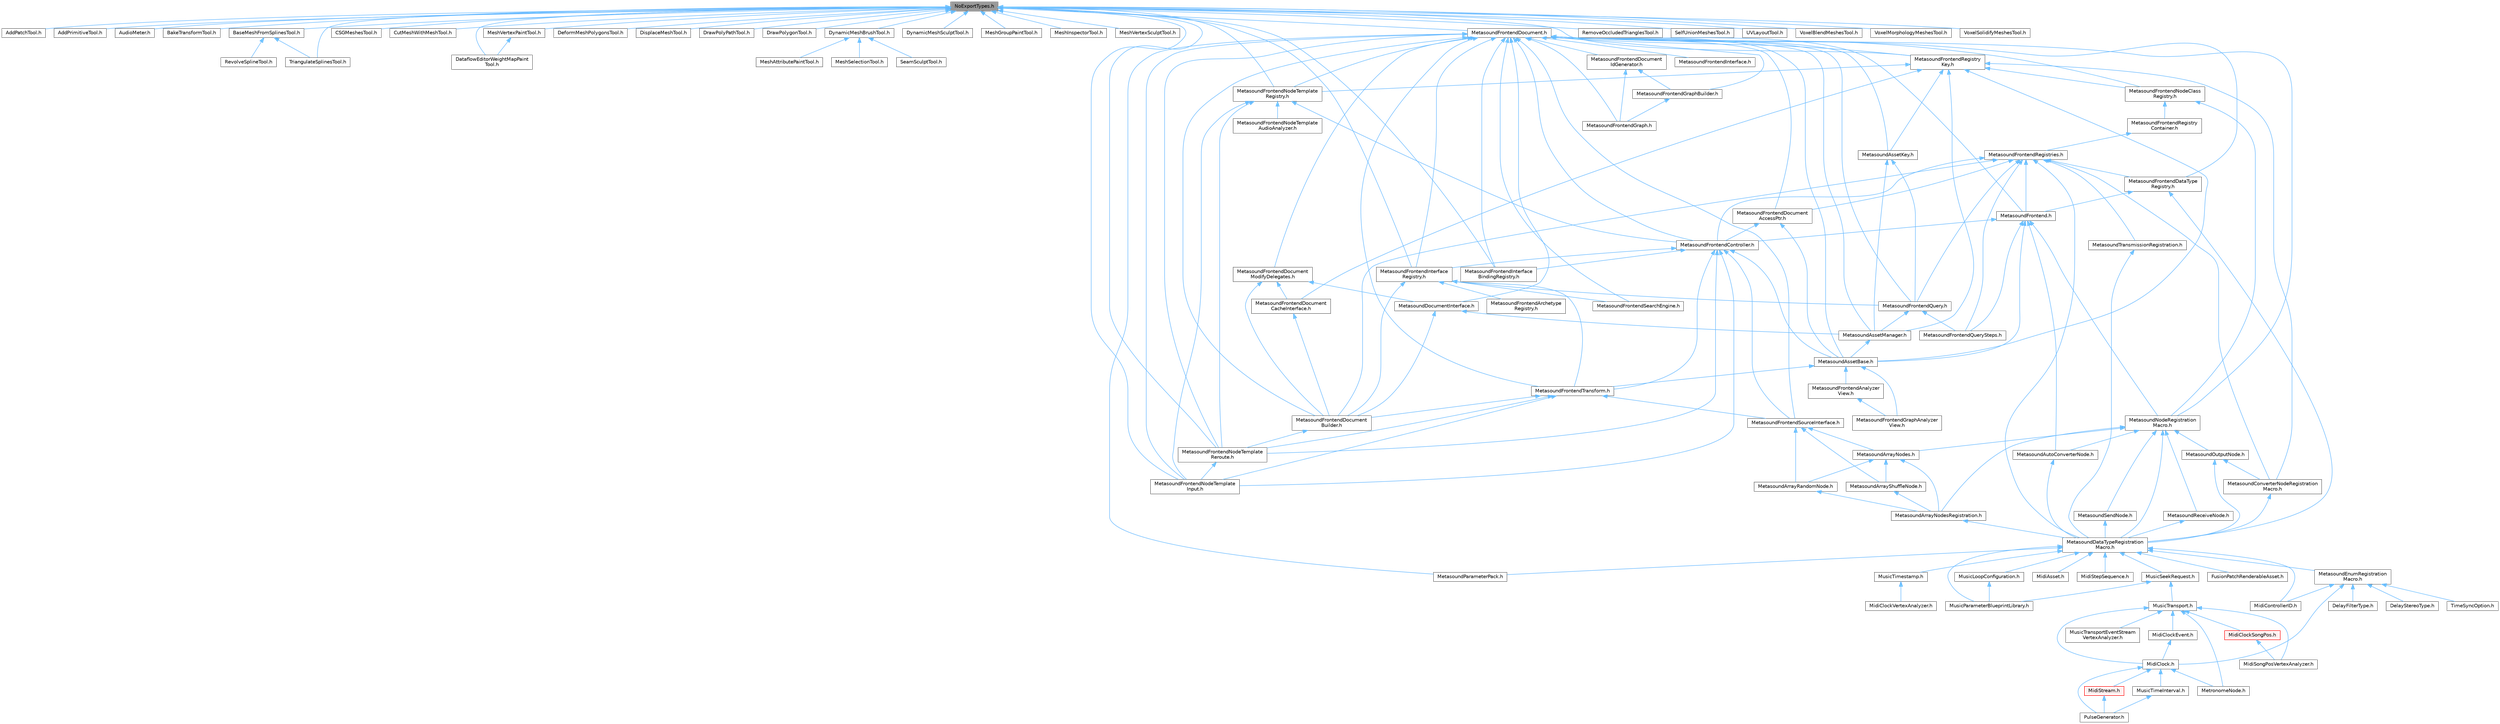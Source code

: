 digraph "NoExportTypes.h"
{
 // INTERACTIVE_SVG=YES
 // LATEX_PDF_SIZE
  bgcolor="transparent";
  edge [fontname=Helvetica,fontsize=10,labelfontname=Helvetica,labelfontsize=10];
  node [fontname=Helvetica,fontsize=10,shape=box,height=0.2,width=0.4];
  Node1 [id="Node000001",label="NoExportTypes.h",height=0.2,width=0.4,color="gray40", fillcolor="grey60", style="filled", fontcolor="black",tooltip=" "];
  Node1 -> Node2 [id="edge1_Node000001_Node000002",dir="back",color="steelblue1",style="solid",tooltip=" "];
  Node2 [id="Node000002",label="AddPatchTool.h",height=0.2,width=0.4,color="grey40", fillcolor="white", style="filled",URL="$d5/deb/AddPatchTool_8h.html",tooltip=" "];
  Node1 -> Node3 [id="edge2_Node000001_Node000003",dir="back",color="steelblue1",style="solid",tooltip=" "];
  Node3 [id="Node000003",label="AddPrimitiveTool.h",height=0.2,width=0.4,color="grey40", fillcolor="white", style="filled",URL="$d5/dbf/AddPrimitiveTool_8h.html",tooltip=" "];
  Node1 -> Node4 [id="edge3_Node000001_Node000004",dir="back",color="steelblue1",style="solid",tooltip=" "];
  Node4 [id="Node000004",label="AudioMeter.h",height=0.2,width=0.4,color="grey40", fillcolor="white", style="filled",URL="$de/db0/AudioMeter_8h.html",tooltip=" "];
  Node1 -> Node5 [id="edge4_Node000001_Node000005",dir="back",color="steelblue1",style="solid",tooltip=" "];
  Node5 [id="Node000005",label="BakeTransformTool.h",height=0.2,width=0.4,color="grey40", fillcolor="white", style="filled",URL="$dc/d39/BakeTransformTool_8h.html",tooltip=" "];
  Node1 -> Node6 [id="edge5_Node000001_Node000006",dir="back",color="steelblue1",style="solid",tooltip=" "];
  Node6 [id="Node000006",label="BaseMeshFromSplinesTool.h",height=0.2,width=0.4,color="grey40", fillcolor="white", style="filled",URL="$da/d31/BaseMeshFromSplinesTool_8h.html",tooltip=" "];
  Node6 -> Node7 [id="edge6_Node000006_Node000007",dir="back",color="steelblue1",style="solid",tooltip=" "];
  Node7 [id="Node000007",label="RevolveSplineTool.h",height=0.2,width=0.4,color="grey40", fillcolor="white", style="filled",URL="$d3/d36/RevolveSplineTool_8h.html",tooltip=" "];
  Node6 -> Node8 [id="edge7_Node000006_Node000008",dir="back",color="steelblue1",style="solid",tooltip=" "];
  Node8 [id="Node000008",label="TriangulateSplinesTool.h",height=0.2,width=0.4,color="grey40", fillcolor="white", style="filled",URL="$d9/de6/TriangulateSplinesTool_8h.html",tooltip=" "];
  Node1 -> Node9 [id="edge8_Node000001_Node000009",dir="back",color="steelblue1",style="solid",tooltip=" "];
  Node9 [id="Node000009",label="CSGMeshesTool.h",height=0.2,width=0.4,color="grey40", fillcolor="white", style="filled",URL="$db/dd1/CSGMeshesTool_8h.html",tooltip=" "];
  Node1 -> Node10 [id="edge9_Node000001_Node000010",dir="back",color="steelblue1",style="solid",tooltip=" "];
  Node10 [id="Node000010",label="CutMeshWithMeshTool.h",height=0.2,width=0.4,color="grey40", fillcolor="white", style="filled",URL="$d2/d2c/CutMeshWithMeshTool_8h.html",tooltip=" "];
  Node1 -> Node11 [id="edge10_Node000001_Node000011",dir="back",color="steelblue1",style="solid",tooltip=" "];
  Node11 [id="Node000011",label="DataflowEditorWeightMapPaint\lTool.h",height=0.2,width=0.4,color="grey40", fillcolor="white", style="filled",URL="$db/d46/DataflowEditorWeightMapPaintTool_8h.html",tooltip=" "];
  Node1 -> Node12 [id="edge11_Node000001_Node000012",dir="back",color="steelblue1",style="solid",tooltip=" "];
  Node12 [id="Node000012",label="DeformMeshPolygonsTool.h",height=0.2,width=0.4,color="grey40", fillcolor="white", style="filled",URL="$db/d72/DeformMeshPolygonsTool_8h.html",tooltip=" "];
  Node1 -> Node13 [id="edge12_Node000001_Node000013",dir="back",color="steelblue1",style="solid",tooltip=" "];
  Node13 [id="Node000013",label="DisplaceMeshTool.h",height=0.2,width=0.4,color="grey40", fillcolor="white", style="filled",URL="$da/d28/DisplaceMeshTool_8h.html",tooltip=" "];
  Node1 -> Node14 [id="edge13_Node000001_Node000014",dir="back",color="steelblue1",style="solid",tooltip=" "];
  Node14 [id="Node000014",label="DrawPolyPathTool.h",height=0.2,width=0.4,color="grey40", fillcolor="white", style="filled",URL="$dc/d3e/DrawPolyPathTool_8h.html",tooltip=" "];
  Node1 -> Node15 [id="edge14_Node000001_Node000015",dir="back",color="steelblue1",style="solid",tooltip=" "];
  Node15 [id="Node000015",label="DrawPolygonTool.h",height=0.2,width=0.4,color="grey40", fillcolor="white", style="filled",URL="$d0/d15/DrawPolygonTool_8h.html",tooltip=" "];
  Node1 -> Node16 [id="edge15_Node000001_Node000016",dir="back",color="steelblue1",style="solid",tooltip=" "];
  Node16 [id="Node000016",label="DynamicMeshBrushTool.h",height=0.2,width=0.4,color="grey40", fillcolor="white", style="filled",URL="$da/d04/DynamicMeshBrushTool_8h.html",tooltip=" "];
  Node16 -> Node17 [id="edge16_Node000016_Node000017",dir="back",color="steelblue1",style="solid",tooltip=" "];
  Node17 [id="Node000017",label="MeshAttributePaintTool.h",height=0.2,width=0.4,color="grey40", fillcolor="white", style="filled",URL="$d3/d29/MeshAttributePaintTool_8h.html",tooltip=" "];
  Node16 -> Node18 [id="edge17_Node000016_Node000018",dir="back",color="steelblue1",style="solid",tooltip=" "];
  Node18 [id="Node000018",label="MeshSelectionTool.h",height=0.2,width=0.4,color="grey40", fillcolor="white", style="filled",URL="$d8/d80/MeshSelectionTool_8h.html",tooltip=" "];
  Node16 -> Node19 [id="edge18_Node000016_Node000019",dir="back",color="steelblue1",style="solid",tooltip=" "];
  Node19 [id="Node000019",label="SeamSculptTool.h",height=0.2,width=0.4,color="grey40", fillcolor="white", style="filled",URL="$d1/d31/SeamSculptTool_8h.html",tooltip=" "];
  Node1 -> Node20 [id="edge19_Node000001_Node000020",dir="back",color="steelblue1",style="solid",tooltip=" "];
  Node20 [id="Node000020",label="DynamicMeshSculptTool.h",height=0.2,width=0.4,color="grey40", fillcolor="white", style="filled",URL="$d6/d16/DynamicMeshSculptTool_8h.html",tooltip=" "];
  Node1 -> Node21 [id="edge20_Node000001_Node000021",dir="back",color="steelblue1",style="solid",tooltip=" "];
  Node21 [id="Node000021",label="MeshGroupPaintTool.h",height=0.2,width=0.4,color="grey40", fillcolor="white", style="filled",URL="$dd/d04/MeshGroupPaintTool_8h.html",tooltip=" "];
  Node1 -> Node22 [id="edge21_Node000001_Node000022",dir="back",color="steelblue1",style="solid",tooltip=" "];
  Node22 [id="Node000022",label="MeshInspectorTool.h",height=0.2,width=0.4,color="grey40", fillcolor="white", style="filled",URL="$de/da1/MeshInspectorTool_8h.html",tooltip=" "];
  Node1 -> Node23 [id="edge22_Node000001_Node000023",dir="back",color="steelblue1",style="solid",tooltip=" "];
  Node23 [id="Node000023",label="MeshVertexPaintTool.h",height=0.2,width=0.4,color="grey40", fillcolor="white", style="filled",URL="$db/d74/MeshVertexPaintTool_8h.html",tooltip=" "];
  Node23 -> Node11 [id="edge23_Node000023_Node000011",dir="back",color="steelblue1",style="solid",tooltip=" "];
  Node1 -> Node24 [id="edge24_Node000001_Node000024",dir="back",color="steelblue1",style="solid",tooltip=" "];
  Node24 [id="Node000024",label="MeshVertexSculptTool.h",height=0.2,width=0.4,color="grey40", fillcolor="white", style="filled",URL="$dc/da6/MeshVertexSculptTool_8h.html",tooltip=" "];
  Node1 -> Node25 [id="edge25_Node000001_Node000025",dir="back",color="steelblue1",style="solid",tooltip=" "];
  Node25 [id="Node000025",label="MetasoundFrontendDocument.h",height=0.2,width=0.4,color="grey40", fillcolor="white", style="filled",URL="$d2/de7/MetasoundFrontendDocument_8h.html",tooltip=" "];
  Node25 -> Node26 [id="edge26_Node000025_Node000026",dir="back",color="steelblue1",style="solid",tooltip=" "];
  Node26 [id="Node000026",label="MetasoundAssetBase.h",height=0.2,width=0.4,color="grey40", fillcolor="white", style="filled",URL="$d5/d81/MetasoundAssetBase_8h.html",tooltip=" "];
  Node26 -> Node27 [id="edge27_Node000026_Node000027",dir="back",color="steelblue1",style="solid",tooltip=" "];
  Node27 [id="Node000027",label="MetasoundFrontendAnalyzer\lView.h",height=0.2,width=0.4,color="grey40", fillcolor="white", style="filled",URL="$d0/d5e/MetasoundFrontendAnalyzerView_8h.html",tooltip=" "];
  Node27 -> Node28 [id="edge28_Node000027_Node000028",dir="back",color="steelblue1",style="solid",tooltip=" "];
  Node28 [id="Node000028",label="MetasoundFrontendGraphAnalyzer\lView.h",height=0.2,width=0.4,color="grey40", fillcolor="white", style="filled",URL="$d6/dd1/MetasoundFrontendGraphAnalyzerView_8h.html",tooltip=" "];
  Node26 -> Node28 [id="edge29_Node000026_Node000028",dir="back",color="steelblue1",style="solid",tooltip=" "];
  Node26 -> Node29 [id="edge30_Node000026_Node000029",dir="back",color="steelblue1",style="solid",tooltip=" "];
  Node29 [id="Node000029",label="MetasoundFrontendTransform.h",height=0.2,width=0.4,color="grey40", fillcolor="white", style="filled",URL="$dc/d48/MetasoundFrontendTransform_8h.html",tooltip=" "];
  Node29 -> Node30 [id="edge31_Node000029_Node000030",dir="back",color="steelblue1",style="solid",tooltip=" "];
  Node30 [id="Node000030",label="MetasoundFrontendDocument\lBuilder.h",height=0.2,width=0.4,color="grey40", fillcolor="white", style="filled",URL="$da/dfa/MetasoundFrontendDocumentBuilder_8h.html",tooltip=" "];
  Node30 -> Node31 [id="edge32_Node000030_Node000031",dir="back",color="steelblue1",style="solid",tooltip=" "];
  Node31 [id="Node000031",label="MetasoundFrontendNodeTemplate\lReroute.h",height=0.2,width=0.4,color="grey40", fillcolor="white", style="filled",URL="$d7/d33/MetasoundFrontendNodeTemplateReroute_8h.html",tooltip=" "];
  Node31 -> Node32 [id="edge33_Node000031_Node000032",dir="back",color="steelblue1",style="solid",tooltip=" "];
  Node32 [id="Node000032",label="MetasoundFrontendNodeTemplate\lInput.h",height=0.2,width=0.4,color="grey40", fillcolor="white", style="filled",URL="$d6/d69/MetasoundFrontendNodeTemplateInput_8h.html",tooltip=" "];
  Node29 -> Node32 [id="edge34_Node000029_Node000032",dir="back",color="steelblue1",style="solid",tooltip=" "];
  Node29 -> Node31 [id="edge35_Node000029_Node000031",dir="back",color="steelblue1",style="solid",tooltip=" "];
  Node29 -> Node33 [id="edge36_Node000029_Node000033",dir="back",color="steelblue1",style="solid",tooltip=" "];
  Node33 [id="Node000033",label="MetasoundFrontendSourceInterface.h",height=0.2,width=0.4,color="grey40", fillcolor="white", style="filled",URL="$de/db5/MetasoundFrontendSourceInterface_8h.html",tooltip=" "];
  Node33 -> Node34 [id="edge37_Node000033_Node000034",dir="back",color="steelblue1",style="solid",tooltip=" "];
  Node34 [id="Node000034",label="MetasoundArrayNodes.h",height=0.2,width=0.4,color="grey40", fillcolor="white", style="filled",URL="$de/d05/MetasoundArrayNodes_8h.html",tooltip=" "];
  Node34 -> Node35 [id="edge38_Node000034_Node000035",dir="back",color="steelblue1",style="solid",tooltip=" "];
  Node35 [id="Node000035",label="MetasoundArrayNodesRegistration.h",height=0.2,width=0.4,color="grey40", fillcolor="white", style="filled",URL="$d2/d35/MetasoundArrayNodesRegistration_8h.html",tooltip=" "];
  Node35 -> Node36 [id="edge39_Node000035_Node000036",dir="back",color="steelblue1",style="solid",tooltip=" "];
  Node36 [id="Node000036",label="MetasoundDataTypeRegistration\lMacro.h",height=0.2,width=0.4,color="grey40", fillcolor="white", style="filled",URL="$d1/d2b/MetasoundDataTypeRegistrationMacro_8h.html",tooltip=" "];
  Node36 -> Node37 [id="edge40_Node000036_Node000037",dir="back",color="steelblue1",style="solid",tooltip=" "];
  Node37 [id="Node000037",label="FusionPatchRenderableAsset.h",height=0.2,width=0.4,color="grey40", fillcolor="white", style="filled",URL="$d0/dd5/FusionPatchRenderableAsset_8h.html",tooltip=" "];
  Node36 -> Node38 [id="edge41_Node000036_Node000038",dir="back",color="steelblue1",style="solid",tooltip=" "];
  Node38 [id="Node000038",label="MetasoundEnumRegistration\lMacro.h",height=0.2,width=0.4,color="grey40", fillcolor="white", style="filled",URL="$dd/da6/MetasoundEnumRegistrationMacro_8h.html",tooltip=" "];
  Node38 -> Node39 [id="edge42_Node000038_Node000039",dir="back",color="steelblue1",style="solid",tooltip=" "];
  Node39 [id="Node000039",label="DelayFilterType.h",height=0.2,width=0.4,color="grey40", fillcolor="white", style="filled",URL="$da/d13/DelayFilterType_8h.html",tooltip=" "];
  Node38 -> Node40 [id="edge43_Node000038_Node000040",dir="back",color="steelblue1",style="solid",tooltip=" "];
  Node40 [id="Node000040",label="DelayStereoType.h",height=0.2,width=0.4,color="grey40", fillcolor="white", style="filled",URL="$d4/db3/DelayStereoType_8h.html",tooltip=" "];
  Node38 -> Node41 [id="edge44_Node000038_Node000041",dir="back",color="steelblue1",style="solid",tooltip=" "];
  Node41 [id="Node000041",label="MidiClock.h",height=0.2,width=0.4,color="grey40", fillcolor="white", style="filled",URL="$df/d88/MidiClock_8h.html",tooltip=" "];
  Node41 -> Node42 [id="edge45_Node000041_Node000042",dir="back",color="steelblue1",style="solid",tooltip=" "];
  Node42 [id="Node000042",label="MetronomeNode.h",height=0.2,width=0.4,color="grey40", fillcolor="white", style="filled",URL="$d9/daa/MetronomeNode_8h.html",tooltip=" "];
  Node41 -> Node43 [id="edge46_Node000041_Node000043",dir="back",color="steelblue1",style="solid",tooltip=" "];
  Node43 [id="Node000043",label="MidiStream.h",height=0.2,width=0.4,color="red", fillcolor="#FFF0F0", style="filled",URL="$d8/ded/MidiStream_8h.html",tooltip=" "];
  Node43 -> Node47 [id="edge47_Node000043_Node000047",dir="back",color="steelblue1",style="solid",tooltip=" "];
  Node47 [id="Node000047",label="PulseGenerator.h",height=0.2,width=0.4,color="grey40", fillcolor="white", style="filled",URL="$da/db3/PulseGenerator_8h.html",tooltip=" "];
  Node41 -> Node49 [id="edge48_Node000041_Node000049",dir="back",color="steelblue1",style="solid",tooltip=" "];
  Node49 [id="Node000049",label="MusicTimeInterval.h",height=0.2,width=0.4,color="grey40", fillcolor="white", style="filled",URL="$dc/da7/MusicTimeInterval_8h.html",tooltip=" "];
  Node49 -> Node47 [id="edge49_Node000049_Node000047",dir="back",color="steelblue1",style="solid",tooltip=" "];
  Node41 -> Node47 [id="edge50_Node000041_Node000047",dir="back",color="steelblue1",style="solid",tooltip=" "];
  Node38 -> Node50 [id="edge51_Node000038_Node000050",dir="back",color="steelblue1",style="solid",tooltip=" "];
  Node50 [id="Node000050",label="MidiControllerID.h",height=0.2,width=0.4,color="grey40", fillcolor="white", style="filled",URL="$d0/d53/MidiControllerID_8h.html",tooltip=" "];
  Node38 -> Node51 [id="edge52_Node000038_Node000051",dir="back",color="steelblue1",style="solid",tooltip=" "];
  Node51 [id="Node000051",label="TimeSyncOption.h",height=0.2,width=0.4,color="grey40", fillcolor="white", style="filled",URL="$d4/dc5/HarmonixMetasound_2Public_2HarmonixMetasound_2DataTypes_2TimeSyncOption_8h.html",tooltip=" "];
  Node36 -> Node52 [id="edge53_Node000036_Node000052",dir="back",color="steelblue1",style="solid",tooltip=" "];
  Node52 [id="Node000052",label="MetasoundParameterPack.h",height=0.2,width=0.4,color="grey40", fillcolor="white", style="filled",URL="$d8/d84/MetasoundParameterPack_8h.html",tooltip=" "];
  Node36 -> Node53 [id="edge54_Node000036_Node000053",dir="back",color="steelblue1",style="solid",tooltip=" "];
  Node53 [id="Node000053",label="MidiAsset.h",height=0.2,width=0.4,color="grey40", fillcolor="white", style="filled",URL="$da/d6b/MidiAsset_8h.html",tooltip=" "];
  Node36 -> Node50 [id="edge55_Node000036_Node000050",dir="back",color="steelblue1",style="solid",tooltip=" "];
  Node36 -> Node54 [id="edge56_Node000036_Node000054",dir="back",color="steelblue1",style="solid",tooltip=" "];
  Node54 [id="Node000054",label="MidiStepSequence.h",height=0.2,width=0.4,color="grey40", fillcolor="white", style="filled",URL="$de/dbc/MidiStepSequence_8h.html",tooltip=" "];
  Node36 -> Node55 [id="edge57_Node000036_Node000055",dir="back",color="steelblue1",style="solid",tooltip=" "];
  Node55 [id="Node000055",label="MusicLoopConfiguration.h",height=0.2,width=0.4,color="grey40", fillcolor="white", style="filled",URL="$de/d33/MusicLoopConfiguration_8h.html",tooltip=" "];
  Node55 -> Node56 [id="edge58_Node000055_Node000056",dir="back",color="steelblue1",style="solid",tooltip=" "];
  Node56 [id="Node000056",label="MusicParameterBlueprintLibrary.h",height=0.2,width=0.4,color="grey40", fillcolor="white", style="filled",URL="$d0/d2e/MusicParameterBlueprintLibrary_8h.html",tooltip=" "];
  Node36 -> Node56 [id="edge59_Node000036_Node000056",dir="back",color="steelblue1",style="solid",tooltip=" "];
  Node36 -> Node57 [id="edge60_Node000036_Node000057",dir="back",color="steelblue1",style="solid",tooltip=" "];
  Node57 [id="Node000057",label="MusicSeekRequest.h",height=0.2,width=0.4,color="grey40", fillcolor="white", style="filled",URL="$d0/d38/MusicSeekRequest_8h.html",tooltip=" "];
  Node57 -> Node56 [id="edge61_Node000057_Node000056",dir="back",color="steelblue1",style="solid",tooltip=" "];
  Node57 -> Node58 [id="edge62_Node000057_Node000058",dir="back",color="steelblue1",style="solid",tooltip=" "];
  Node58 [id="Node000058",label="MusicTransport.h",height=0.2,width=0.4,color="grey40", fillcolor="white", style="filled",URL="$d2/d3d/MusicTransport_8h.html",tooltip=" "];
  Node58 -> Node42 [id="edge63_Node000058_Node000042",dir="back",color="steelblue1",style="solid",tooltip=" "];
  Node58 -> Node41 [id="edge64_Node000058_Node000041",dir="back",color="steelblue1",style="solid",tooltip=" "];
  Node58 -> Node59 [id="edge65_Node000058_Node000059",dir="back",color="steelblue1",style="solid",tooltip=" "];
  Node59 [id="Node000059",label="MidiClockEvent.h",height=0.2,width=0.4,color="grey40", fillcolor="white", style="filled",URL="$d7/d7d/MidiClockEvent_8h.html",tooltip=" "];
  Node59 -> Node41 [id="edge66_Node000059_Node000041",dir="back",color="steelblue1",style="solid",tooltip=" "];
  Node58 -> Node60 [id="edge67_Node000058_Node000060",dir="back",color="steelblue1",style="solid",tooltip=" "];
  Node60 [id="Node000060",label="MidiClockSongPos.h",height=0.2,width=0.4,color="red", fillcolor="#FFF0F0", style="filled",URL="$d2/d72/MidiClockSongPos_8h.html",tooltip=" "];
  Node60 -> Node62 [id="edge68_Node000060_Node000062",dir="back",color="steelblue1",style="solid",tooltip=" "];
  Node62 [id="Node000062",label="MidiSongPosVertexAnalyzer.h",height=0.2,width=0.4,color="grey40", fillcolor="white", style="filled",URL="$db/d10/MidiSongPosVertexAnalyzer_8h.html",tooltip=" "];
  Node58 -> Node62 [id="edge69_Node000058_Node000062",dir="back",color="steelblue1",style="solid",tooltip=" "];
  Node58 -> Node63 [id="edge70_Node000058_Node000063",dir="back",color="steelblue1",style="solid",tooltip=" "];
  Node63 [id="Node000063",label="MusicTransportEventStream\lVertexAnalyzer.h",height=0.2,width=0.4,color="grey40", fillcolor="white", style="filled",URL="$d1/da4/MusicTransportEventStreamVertexAnalyzer_8h.html",tooltip=" "];
  Node36 -> Node64 [id="edge71_Node000036_Node000064",dir="back",color="steelblue1",style="solid",tooltip=" "];
  Node64 [id="Node000064",label="MusicTimestamp.h",height=0.2,width=0.4,color="grey40", fillcolor="white", style="filled",URL="$dc/d8f/MusicTimestamp_8h.html",tooltip=" "];
  Node64 -> Node65 [id="edge72_Node000064_Node000065",dir="back",color="steelblue1",style="solid",tooltip=" "];
  Node65 [id="Node000065",label="MidiClockVertexAnalyzer.h",height=0.2,width=0.4,color="grey40", fillcolor="white", style="filled",URL="$d5/dfa/MidiClockVertexAnalyzer_8h.html",tooltip=" "];
  Node34 -> Node66 [id="edge73_Node000034_Node000066",dir="back",color="steelblue1",style="solid",tooltip=" "];
  Node66 [id="Node000066",label="MetasoundArrayRandomNode.h",height=0.2,width=0.4,color="grey40", fillcolor="white", style="filled",URL="$d3/d94/MetasoundArrayRandomNode_8h.html",tooltip=" "];
  Node66 -> Node35 [id="edge74_Node000066_Node000035",dir="back",color="steelblue1",style="solid",tooltip=" "];
  Node34 -> Node67 [id="edge75_Node000034_Node000067",dir="back",color="steelblue1",style="solid",tooltip=" "];
  Node67 [id="Node000067",label="MetasoundArrayShuffleNode.h",height=0.2,width=0.4,color="grey40", fillcolor="white", style="filled",URL="$db/dcb/MetasoundArrayShuffleNode_8h.html",tooltip=" "];
  Node67 -> Node35 [id="edge76_Node000067_Node000035",dir="back",color="steelblue1",style="solid",tooltip=" "];
  Node33 -> Node66 [id="edge77_Node000033_Node000066",dir="back",color="steelblue1",style="solid",tooltip=" "];
  Node33 -> Node67 [id="edge78_Node000033_Node000067",dir="back",color="steelblue1",style="solid",tooltip=" "];
  Node25 -> Node68 [id="edge79_Node000025_Node000068",dir="back",color="steelblue1",style="solid",tooltip=" "];
  Node68 [id="Node000068",label="MetasoundAssetKey.h",height=0.2,width=0.4,color="grey40", fillcolor="white", style="filled",URL="$d9/d63/MetasoundAssetKey_8h.html",tooltip=" "];
  Node68 -> Node69 [id="edge80_Node000068_Node000069",dir="back",color="steelblue1",style="solid",tooltip=" "];
  Node69 [id="Node000069",label="MetasoundAssetManager.h",height=0.2,width=0.4,color="grey40", fillcolor="white", style="filled",URL="$dd/da3/MetasoundAssetManager_8h.html",tooltip=" "];
  Node69 -> Node26 [id="edge81_Node000069_Node000026",dir="back",color="steelblue1",style="solid",tooltip=" "];
  Node68 -> Node70 [id="edge82_Node000068_Node000070",dir="back",color="steelblue1",style="solid",tooltip=" "];
  Node70 [id="Node000070",label="MetasoundFrontendQuery.h",height=0.2,width=0.4,color="grey40", fillcolor="white", style="filled",URL="$d6/dba/MetasoundFrontendQuery_8h.html",tooltip=" "];
  Node70 -> Node69 [id="edge83_Node000070_Node000069",dir="back",color="steelblue1",style="solid",tooltip=" "];
  Node70 -> Node71 [id="edge84_Node000070_Node000071",dir="back",color="steelblue1",style="solid",tooltip=" "];
  Node71 [id="Node000071",label="MetasoundFrontendQuerySteps.h",height=0.2,width=0.4,color="grey40", fillcolor="white", style="filled",URL="$d1/d63/MetasoundFrontendQuerySteps_8h.html",tooltip=" "];
  Node25 -> Node69 [id="edge85_Node000025_Node000069",dir="back",color="steelblue1",style="solid",tooltip=" "];
  Node25 -> Node72 [id="edge86_Node000025_Node000072",dir="back",color="steelblue1",style="solid",tooltip=" "];
  Node72 [id="Node000072",label="MetasoundDocumentInterface.h",height=0.2,width=0.4,color="grey40", fillcolor="white", style="filled",URL="$dd/dfb/MetasoundDocumentInterface_8h.html",tooltip=" "];
  Node72 -> Node69 [id="edge87_Node000072_Node000069",dir="back",color="steelblue1",style="solid",tooltip=" "];
  Node72 -> Node30 [id="edge88_Node000072_Node000030",dir="back",color="steelblue1",style="solid",tooltip=" "];
  Node25 -> Node73 [id="edge89_Node000025_Node000073",dir="back",color="steelblue1",style="solid",tooltip=" "];
  Node73 [id="Node000073",label="MetasoundFrontend.h",height=0.2,width=0.4,color="grey40", fillcolor="white", style="filled",URL="$d4/d31/MetasoundFrontend_8h.html",tooltip=" "];
  Node73 -> Node26 [id="edge90_Node000073_Node000026",dir="back",color="steelblue1",style="solid",tooltip=" "];
  Node73 -> Node74 [id="edge91_Node000073_Node000074",dir="back",color="steelblue1",style="solid",tooltip=" "];
  Node74 [id="Node000074",label="MetasoundAutoConverterNode.h",height=0.2,width=0.4,color="grey40", fillcolor="white", style="filled",URL="$de/d7e/MetasoundAutoConverterNode_8h.html",tooltip=" "];
  Node74 -> Node36 [id="edge92_Node000074_Node000036",dir="back",color="steelblue1",style="solid",tooltip=" "];
  Node73 -> Node75 [id="edge93_Node000073_Node000075",dir="back",color="steelblue1",style="solid",tooltip=" "];
  Node75 [id="Node000075",label="MetasoundFrontendController.h",height=0.2,width=0.4,color="grey40", fillcolor="white", style="filled",URL="$d0/d64/MetasoundFrontendController_8h.html",tooltip=" "];
  Node75 -> Node26 [id="edge94_Node000075_Node000026",dir="back",color="steelblue1",style="solid",tooltip=" "];
  Node75 -> Node76 [id="edge95_Node000075_Node000076",dir="back",color="steelblue1",style="solid",tooltip=" "];
  Node76 [id="Node000076",label="MetasoundFrontendInterface\lBindingRegistry.h",height=0.2,width=0.4,color="grey40", fillcolor="white", style="filled",URL="$da/de4/MetasoundFrontendInterfaceBindingRegistry_8h.html",tooltip=" "];
  Node75 -> Node77 [id="edge96_Node000075_Node000077",dir="back",color="steelblue1",style="solid",tooltip=" "];
  Node77 [id="Node000077",label="MetasoundFrontendInterface\lRegistry.h",height=0.2,width=0.4,color="grey40", fillcolor="white", style="filled",URL="$d7/d91/MetasoundFrontendInterfaceRegistry_8h.html",tooltip=" "];
  Node77 -> Node78 [id="edge97_Node000077_Node000078",dir="back",color="steelblue1",style="solid",tooltip=" "];
  Node78 [id="Node000078",label="MetasoundFrontendArchetype\lRegistry.h",height=0.2,width=0.4,color="grey40", fillcolor="white", style="filled",URL="$db/d0e/MetasoundFrontendArchetypeRegistry_8h.html",tooltip=" "];
  Node77 -> Node30 [id="edge98_Node000077_Node000030",dir="back",color="steelblue1",style="solid",tooltip=" "];
  Node77 -> Node70 [id="edge99_Node000077_Node000070",dir="back",color="steelblue1",style="solid",tooltip=" "];
  Node77 -> Node79 [id="edge100_Node000077_Node000079",dir="back",color="steelblue1",style="solid",tooltip=" "];
  Node79 [id="Node000079",label="MetasoundFrontendSearchEngine.h",height=0.2,width=0.4,color="grey40", fillcolor="white", style="filled",URL="$d3/de8/MetasoundFrontendSearchEngine_8h.html",tooltip=" "];
  Node77 -> Node29 [id="edge101_Node000077_Node000029",dir="back",color="steelblue1",style="solid",tooltip=" "];
  Node75 -> Node32 [id="edge102_Node000075_Node000032",dir="back",color="steelblue1",style="solid",tooltip=" "];
  Node75 -> Node31 [id="edge103_Node000075_Node000031",dir="back",color="steelblue1",style="solid",tooltip=" "];
  Node75 -> Node33 [id="edge104_Node000075_Node000033",dir="back",color="steelblue1",style="solid",tooltip=" "];
  Node75 -> Node29 [id="edge105_Node000075_Node000029",dir="back",color="steelblue1",style="solid",tooltip=" "];
  Node73 -> Node71 [id="edge106_Node000073_Node000071",dir="back",color="steelblue1",style="solid",tooltip=" "];
  Node73 -> Node80 [id="edge107_Node000073_Node000080",dir="back",color="steelblue1",style="solid",tooltip=" "];
  Node80 [id="Node000080",label="MetasoundNodeRegistration\lMacro.h",height=0.2,width=0.4,color="grey40", fillcolor="white", style="filled",URL="$d3/d0b/MetasoundNodeRegistrationMacro_8h.html",tooltip=" "];
  Node80 -> Node34 [id="edge108_Node000080_Node000034",dir="back",color="steelblue1",style="solid",tooltip=" "];
  Node80 -> Node35 [id="edge109_Node000080_Node000035",dir="back",color="steelblue1",style="solid",tooltip=" "];
  Node80 -> Node74 [id="edge110_Node000080_Node000074",dir="back",color="steelblue1",style="solid",tooltip=" "];
  Node80 -> Node36 [id="edge111_Node000080_Node000036",dir="back",color="steelblue1",style="solid",tooltip=" "];
  Node80 -> Node81 [id="edge112_Node000080_Node000081",dir="back",color="steelblue1",style="solid",tooltip=" "];
  Node81 [id="Node000081",label="MetasoundOutputNode.h",height=0.2,width=0.4,color="grey40", fillcolor="white", style="filled",URL="$d5/d06/MetasoundOutputNode_8h.html",tooltip=" "];
  Node81 -> Node82 [id="edge113_Node000081_Node000082",dir="back",color="steelblue1",style="solid",tooltip=" "];
  Node82 [id="Node000082",label="MetasoundConverterNodeRegistration\lMacro.h",height=0.2,width=0.4,color="grey40", fillcolor="white", style="filled",URL="$d1/de5/MetasoundConverterNodeRegistrationMacro_8h.html",tooltip=" "];
  Node82 -> Node36 [id="edge114_Node000082_Node000036",dir="back",color="steelblue1",style="solid",tooltip=" "];
  Node81 -> Node36 [id="edge115_Node000081_Node000036",dir="back",color="steelblue1",style="solid",tooltip=" "];
  Node80 -> Node83 [id="edge116_Node000080_Node000083",dir="back",color="steelblue1",style="solid",tooltip=" "];
  Node83 [id="Node000083",label="MetasoundReceiveNode.h",height=0.2,width=0.4,color="grey40", fillcolor="white", style="filled",URL="$d3/d08/MetasoundReceiveNode_8h.html",tooltip=" "];
  Node83 -> Node36 [id="edge117_Node000083_Node000036",dir="back",color="steelblue1",style="solid",tooltip=" "];
  Node80 -> Node84 [id="edge118_Node000080_Node000084",dir="back",color="steelblue1",style="solid",tooltip=" "];
  Node84 [id="Node000084",label="MetasoundSendNode.h",height=0.2,width=0.4,color="grey40", fillcolor="white", style="filled",URL="$dc/dca/MetasoundSendNode_8h.html",tooltip=" "];
  Node84 -> Node36 [id="edge119_Node000084_Node000036",dir="back",color="steelblue1",style="solid",tooltip=" "];
  Node25 -> Node75 [id="edge120_Node000025_Node000075",dir="back",color="steelblue1",style="solid",tooltip=" "];
  Node25 -> Node85 [id="edge121_Node000025_Node000085",dir="back",color="steelblue1",style="solid",tooltip=" "];
  Node85 [id="Node000085",label="MetasoundFrontendDataType\lRegistry.h",height=0.2,width=0.4,color="grey40", fillcolor="white", style="filled",URL="$d3/d48/MetasoundFrontendDataTypeRegistry_8h.html",tooltip=" "];
  Node85 -> Node36 [id="edge122_Node000085_Node000036",dir="back",color="steelblue1",style="solid",tooltip=" "];
  Node85 -> Node73 [id="edge123_Node000085_Node000073",dir="back",color="steelblue1",style="solid",tooltip=" "];
  Node25 -> Node86 [id="edge124_Node000025_Node000086",dir="back",color="steelblue1",style="solid",tooltip=" "];
  Node86 [id="Node000086",label="MetasoundFrontendDocument\lAccessPtr.h",height=0.2,width=0.4,color="grey40", fillcolor="white", style="filled",URL="$d6/daa/MetasoundFrontendDocumentAccessPtr_8h.html",tooltip=" "];
  Node86 -> Node26 [id="edge125_Node000086_Node000026",dir="back",color="steelblue1",style="solid",tooltip=" "];
  Node86 -> Node75 [id="edge126_Node000086_Node000075",dir="back",color="steelblue1",style="solid",tooltip=" "];
  Node25 -> Node30 [id="edge127_Node000025_Node000030",dir="back",color="steelblue1",style="solid",tooltip=" "];
  Node25 -> Node87 [id="edge128_Node000025_Node000087",dir="back",color="steelblue1",style="solid",tooltip=" "];
  Node87 [id="Node000087",label="MetasoundFrontendDocument\lIdGenerator.h",height=0.2,width=0.4,color="grey40", fillcolor="white", style="filled",URL="$dc/d7e/MetasoundFrontendDocumentIdGenerator_8h.html",tooltip=" "];
  Node87 -> Node88 [id="edge129_Node000087_Node000088",dir="back",color="steelblue1",style="solid",tooltip=" "];
  Node88 [id="Node000088",label="MetasoundFrontendGraph.h",height=0.2,width=0.4,color="grey40", fillcolor="white", style="filled",URL="$db/d4b/MetasoundFrontendGraph_8h.html",tooltip=" "];
  Node87 -> Node89 [id="edge130_Node000087_Node000089",dir="back",color="steelblue1",style="solid",tooltip=" "];
  Node89 [id="Node000089",label="MetasoundFrontendGraphBuilder.h",height=0.2,width=0.4,color="grey40", fillcolor="white", style="filled",URL="$d4/d98/MetasoundFrontendGraphBuilder_8h.html",tooltip=" "];
  Node89 -> Node88 [id="edge131_Node000089_Node000088",dir="back",color="steelblue1",style="solid",tooltip=" "];
  Node25 -> Node90 [id="edge132_Node000025_Node000090",dir="back",color="steelblue1",style="solid",tooltip=" "];
  Node90 [id="Node000090",label="MetasoundFrontendDocument\lModifyDelegates.h",height=0.2,width=0.4,color="grey40", fillcolor="white", style="filled",URL="$d8/dfc/MetasoundFrontendDocumentModifyDelegates_8h.html",tooltip=" "];
  Node90 -> Node72 [id="edge133_Node000090_Node000072",dir="back",color="steelblue1",style="solid",tooltip=" "];
  Node90 -> Node30 [id="edge134_Node000090_Node000030",dir="back",color="steelblue1",style="solid",tooltip=" "];
  Node90 -> Node91 [id="edge135_Node000090_Node000091",dir="back",color="steelblue1",style="solid",tooltip=" "];
  Node91 [id="Node000091",label="MetasoundFrontendDocument\lCacheInterface.h",height=0.2,width=0.4,color="grey40", fillcolor="white", style="filled",URL="$d9/d74/MetasoundFrontendDocumentCacheInterface_8h.html",tooltip=" "];
  Node91 -> Node30 [id="edge136_Node000091_Node000030",dir="back",color="steelblue1",style="solid",tooltip=" "];
  Node25 -> Node88 [id="edge137_Node000025_Node000088",dir="back",color="steelblue1",style="solid",tooltip=" "];
  Node25 -> Node89 [id="edge138_Node000025_Node000089",dir="back",color="steelblue1",style="solid",tooltip=" "];
  Node25 -> Node92 [id="edge139_Node000025_Node000092",dir="back",color="steelblue1",style="solid",tooltip=" "];
  Node92 [id="Node000092",label="MetasoundFrontendInterface.h",height=0.2,width=0.4,color="grey40", fillcolor="white", style="filled",URL="$df/d45/MetasoundFrontendInterface_8h.html",tooltip=" "];
  Node25 -> Node76 [id="edge140_Node000025_Node000076",dir="back",color="steelblue1",style="solid",tooltip=" "];
  Node25 -> Node77 [id="edge141_Node000025_Node000077",dir="back",color="steelblue1",style="solid",tooltip=" "];
  Node25 -> Node93 [id="edge142_Node000025_Node000093",dir="back",color="steelblue1",style="solid",tooltip=" "];
  Node93 [id="Node000093",label="MetasoundFrontendNodeClass\lRegistry.h",height=0.2,width=0.4,color="grey40", fillcolor="white", style="filled",URL="$d3/d29/MetasoundFrontendNodeClassRegistry_8h.html",tooltip=" "];
  Node93 -> Node94 [id="edge143_Node000093_Node000094",dir="back",color="steelblue1",style="solid",tooltip=" "];
  Node94 [id="Node000094",label="MetasoundFrontendRegistry\lContainer.h",height=0.2,width=0.4,color="grey40", fillcolor="white", style="filled",URL="$dd/d2f/MetasoundFrontendRegistryContainer_8h.html",tooltip=" "];
  Node94 -> Node95 [id="edge144_Node000094_Node000095",dir="back",color="steelblue1",style="solid",tooltip=" "];
  Node95 [id="Node000095",label="MetasoundFrontendRegistries.h",height=0.2,width=0.4,color="grey40", fillcolor="white", style="filled",URL="$db/d02/MetasoundFrontendRegistries_8h.html",tooltip=" "];
  Node95 -> Node82 [id="edge145_Node000095_Node000082",dir="back",color="steelblue1",style="solid",tooltip=" "];
  Node95 -> Node36 [id="edge146_Node000095_Node000036",dir="back",color="steelblue1",style="solid",tooltip=" "];
  Node95 -> Node73 [id="edge147_Node000095_Node000073",dir="back",color="steelblue1",style="solid",tooltip=" "];
  Node95 -> Node75 [id="edge148_Node000095_Node000075",dir="back",color="steelblue1",style="solid",tooltip=" "];
  Node95 -> Node85 [id="edge149_Node000095_Node000085",dir="back",color="steelblue1",style="solid",tooltip=" "];
  Node95 -> Node86 [id="edge150_Node000095_Node000086",dir="back",color="steelblue1",style="solid",tooltip=" "];
  Node95 -> Node30 [id="edge151_Node000095_Node000030",dir="back",color="steelblue1",style="solid",tooltip=" "];
  Node95 -> Node70 [id="edge152_Node000095_Node000070",dir="back",color="steelblue1",style="solid",tooltip=" "];
  Node95 -> Node71 [id="edge153_Node000095_Node000071",dir="back",color="steelblue1",style="solid",tooltip=" "];
  Node95 -> Node96 [id="edge154_Node000095_Node000096",dir="back",color="steelblue1",style="solid",tooltip=" "];
  Node96 [id="Node000096",label="MetasoundTransmissionRegistration.h",height=0.2,width=0.4,color="grey40", fillcolor="white", style="filled",URL="$d8/da5/MetasoundTransmissionRegistration_8h.html",tooltip=" "];
  Node96 -> Node36 [id="edge155_Node000096_Node000036",dir="back",color="steelblue1",style="solid",tooltip=" "];
  Node93 -> Node80 [id="edge156_Node000093_Node000080",dir="back",color="steelblue1",style="solid",tooltip=" "];
  Node25 -> Node32 [id="edge157_Node000025_Node000032",dir="back",color="steelblue1",style="solid",tooltip=" "];
  Node25 -> Node97 [id="edge158_Node000025_Node000097",dir="back",color="steelblue1",style="solid",tooltip=" "];
  Node97 [id="Node000097",label="MetasoundFrontendNodeTemplate\lRegistry.h",height=0.2,width=0.4,color="grey40", fillcolor="white", style="filled",URL="$d8/da9/MetasoundFrontendNodeTemplateRegistry_8h.html",tooltip=" "];
  Node97 -> Node75 [id="edge159_Node000097_Node000075",dir="back",color="steelblue1",style="solid",tooltip=" "];
  Node97 -> Node98 [id="edge160_Node000097_Node000098",dir="back",color="steelblue1",style="solid",tooltip=" "];
  Node98 [id="Node000098",label="MetasoundFrontendNodeTemplate\lAudioAnalyzer.h",height=0.2,width=0.4,color="grey40", fillcolor="white", style="filled",URL="$d7/dea/MetasoundFrontendNodeTemplateAudioAnalyzer_8h.html",tooltip=" "];
  Node97 -> Node32 [id="edge161_Node000097_Node000032",dir="back",color="steelblue1",style="solid",tooltip=" "];
  Node97 -> Node31 [id="edge162_Node000097_Node000031",dir="back",color="steelblue1",style="solid",tooltip=" "];
  Node25 -> Node31 [id="edge163_Node000025_Node000031",dir="back",color="steelblue1",style="solid",tooltip=" "];
  Node25 -> Node70 [id="edge164_Node000025_Node000070",dir="back",color="steelblue1",style="solid",tooltip=" "];
  Node25 -> Node99 [id="edge165_Node000025_Node000099",dir="back",color="steelblue1",style="solid",tooltip=" "];
  Node99 [id="Node000099",label="MetasoundFrontendRegistry\lKey.h",height=0.2,width=0.4,color="grey40", fillcolor="white", style="filled",URL="$d2/dfa/MetasoundFrontendRegistryKey_8h.html",tooltip=" "];
  Node99 -> Node26 [id="edge166_Node000099_Node000026",dir="back",color="steelblue1",style="solid",tooltip=" "];
  Node99 -> Node68 [id="edge167_Node000099_Node000068",dir="back",color="steelblue1",style="solid",tooltip=" "];
  Node99 -> Node69 [id="edge168_Node000099_Node000069",dir="back",color="steelblue1",style="solid",tooltip=" "];
  Node99 -> Node82 [id="edge169_Node000099_Node000082",dir="back",color="steelblue1",style="solid",tooltip=" "];
  Node99 -> Node91 [id="edge170_Node000099_Node000091",dir="back",color="steelblue1",style="solid",tooltip=" "];
  Node99 -> Node93 [id="edge171_Node000099_Node000093",dir="back",color="steelblue1",style="solid",tooltip=" "];
  Node99 -> Node97 [id="edge172_Node000099_Node000097",dir="back",color="steelblue1",style="solid",tooltip=" "];
  Node25 -> Node79 [id="edge173_Node000025_Node000079",dir="back",color="steelblue1",style="solid",tooltip=" "];
  Node25 -> Node33 [id="edge174_Node000025_Node000033",dir="back",color="steelblue1",style="solid",tooltip=" "];
  Node25 -> Node29 [id="edge175_Node000025_Node000029",dir="back",color="steelblue1",style="solid",tooltip=" "];
  Node25 -> Node80 [id="edge176_Node000025_Node000080",dir="back",color="steelblue1",style="solid",tooltip=" "];
  Node25 -> Node52 [id="edge177_Node000025_Node000052",dir="back",color="steelblue1",style="solid",tooltip=" "];
  Node1 -> Node76 [id="edge178_Node000001_Node000076",dir="back",color="steelblue1",style="solid",tooltip=" "];
  Node1 -> Node77 [id="edge179_Node000001_Node000077",dir="back",color="steelblue1",style="solid",tooltip=" "];
  Node1 -> Node32 [id="edge180_Node000001_Node000032",dir="back",color="steelblue1",style="solid",tooltip=" "];
  Node1 -> Node97 [id="edge181_Node000001_Node000097",dir="back",color="steelblue1",style="solid",tooltip=" "];
  Node1 -> Node31 [id="edge182_Node000001_Node000031",dir="back",color="steelblue1",style="solid",tooltip=" "];
  Node1 -> Node99 [id="edge183_Node000001_Node000099",dir="back",color="steelblue1",style="solid",tooltip=" "];
  Node1 -> Node100 [id="edge184_Node000001_Node000100",dir="back",color="steelblue1",style="solid",tooltip=" "];
  Node100 [id="Node000100",label="RemoveOccludedTrianglesTool.h",height=0.2,width=0.4,color="grey40", fillcolor="white", style="filled",URL="$d9/da1/RemoveOccludedTrianglesTool_8h.html",tooltip=" "];
  Node1 -> Node101 [id="edge185_Node000001_Node000101",dir="back",color="steelblue1",style="solid",tooltip=" "];
  Node101 [id="Node000101",label="SelfUnionMeshesTool.h",height=0.2,width=0.4,color="grey40", fillcolor="white", style="filled",URL="$dc/dad/SelfUnionMeshesTool_8h.html",tooltip=" "];
  Node1 -> Node8 [id="edge186_Node000001_Node000008",dir="back",color="steelblue1",style="solid",tooltip=" "];
  Node1 -> Node102 [id="edge187_Node000001_Node000102",dir="back",color="steelblue1",style="solid",tooltip=" "];
  Node102 [id="Node000102",label="UVLayoutTool.h",height=0.2,width=0.4,color="grey40", fillcolor="white", style="filled",URL="$d6/d89/UVLayoutTool_8h.html",tooltip=" "];
  Node1 -> Node103 [id="edge188_Node000001_Node000103",dir="back",color="steelblue1",style="solid",tooltip=" "];
  Node103 [id="Node000103",label="VoxelBlendMeshesTool.h",height=0.2,width=0.4,color="grey40", fillcolor="white", style="filled",URL="$da/d0e/VoxelBlendMeshesTool_8h.html",tooltip=" "];
  Node1 -> Node104 [id="edge189_Node000001_Node000104",dir="back",color="steelblue1",style="solid",tooltip=" "];
  Node104 [id="Node000104",label="VoxelMorphologyMeshesTool.h",height=0.2,width=0.4,color="grey40", fillcolor="white", style="filled",URL="$dc/d30/VoxelMorphologyMeshesTool_8h.html",tooltip=" "];
  Node1 -> Node105 [id="edge190_Node000001_Node000105",dir="back",color="steelblue1",style="solid",tooltip=" "];
  Node105 [id="Node000105",label="VoxelSolidifyMeshesTool.h",height=0.2,width=0.4,color="grey40", fillcolor="white", style="filled",URL="$de/da2/VoxelSolidifyMeshesTool_8h.html",tooltip=" "];
}
